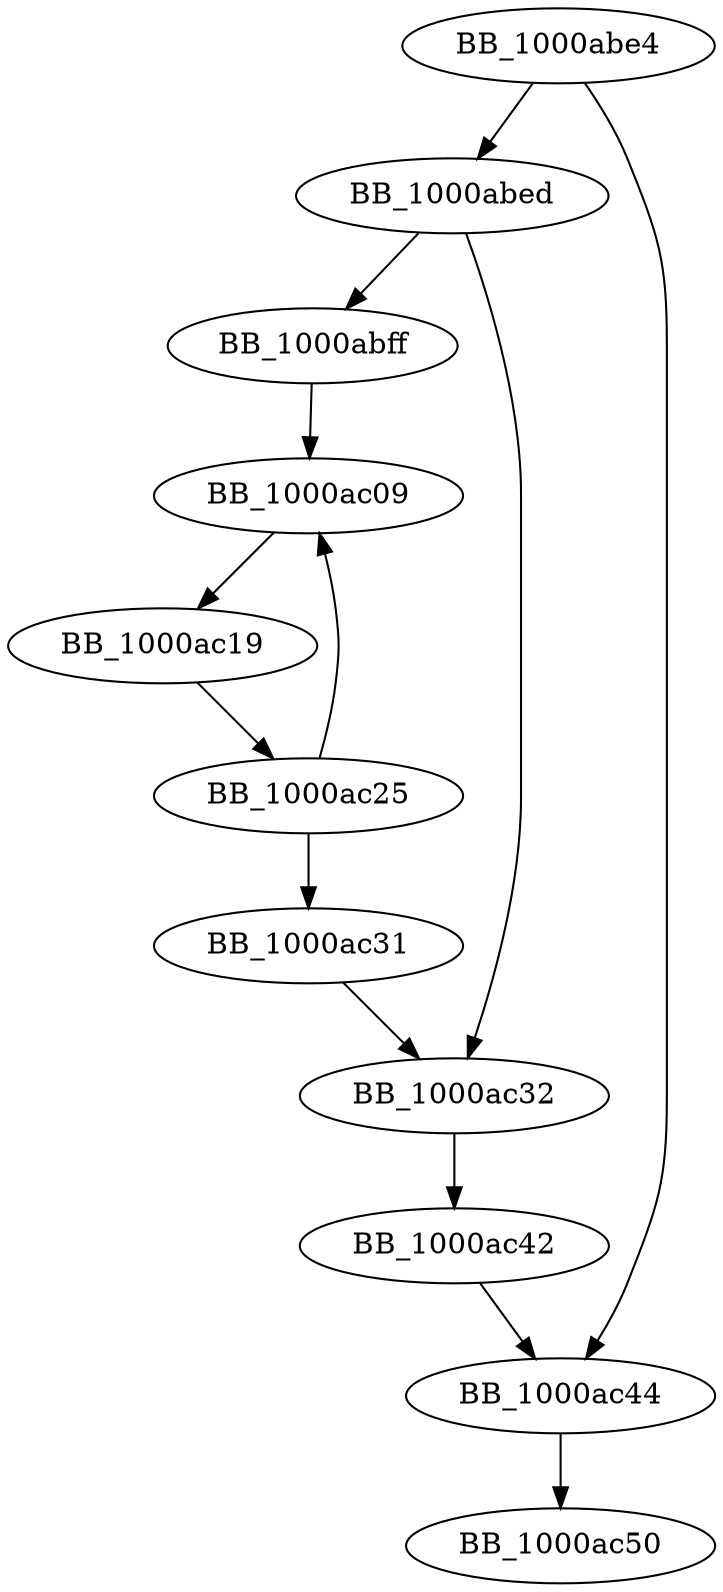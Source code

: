 DiGraph __heap_term{
BB_1000abe4->BB_1000abed
BB_1000abe4->BB_1000ac44
BB_1000abed->BB_1000abff
BB_1000abed->BB_1000ac32
BB_1000abff->BB_1000ac09
BB_1000ac09->BB_1000ac19
BB_1000ac19->BB_1000ac25
BB_1000ac25->BB_1000ac09
BB_1000ac25->BB_1000ac31
BB_1000ac31->BB_1000ac32
BB_1000ac32->BB_1000ac42
BB_1000ac42->BB_1000ac44
BB_1000ac44->BB_1000ac50
}
